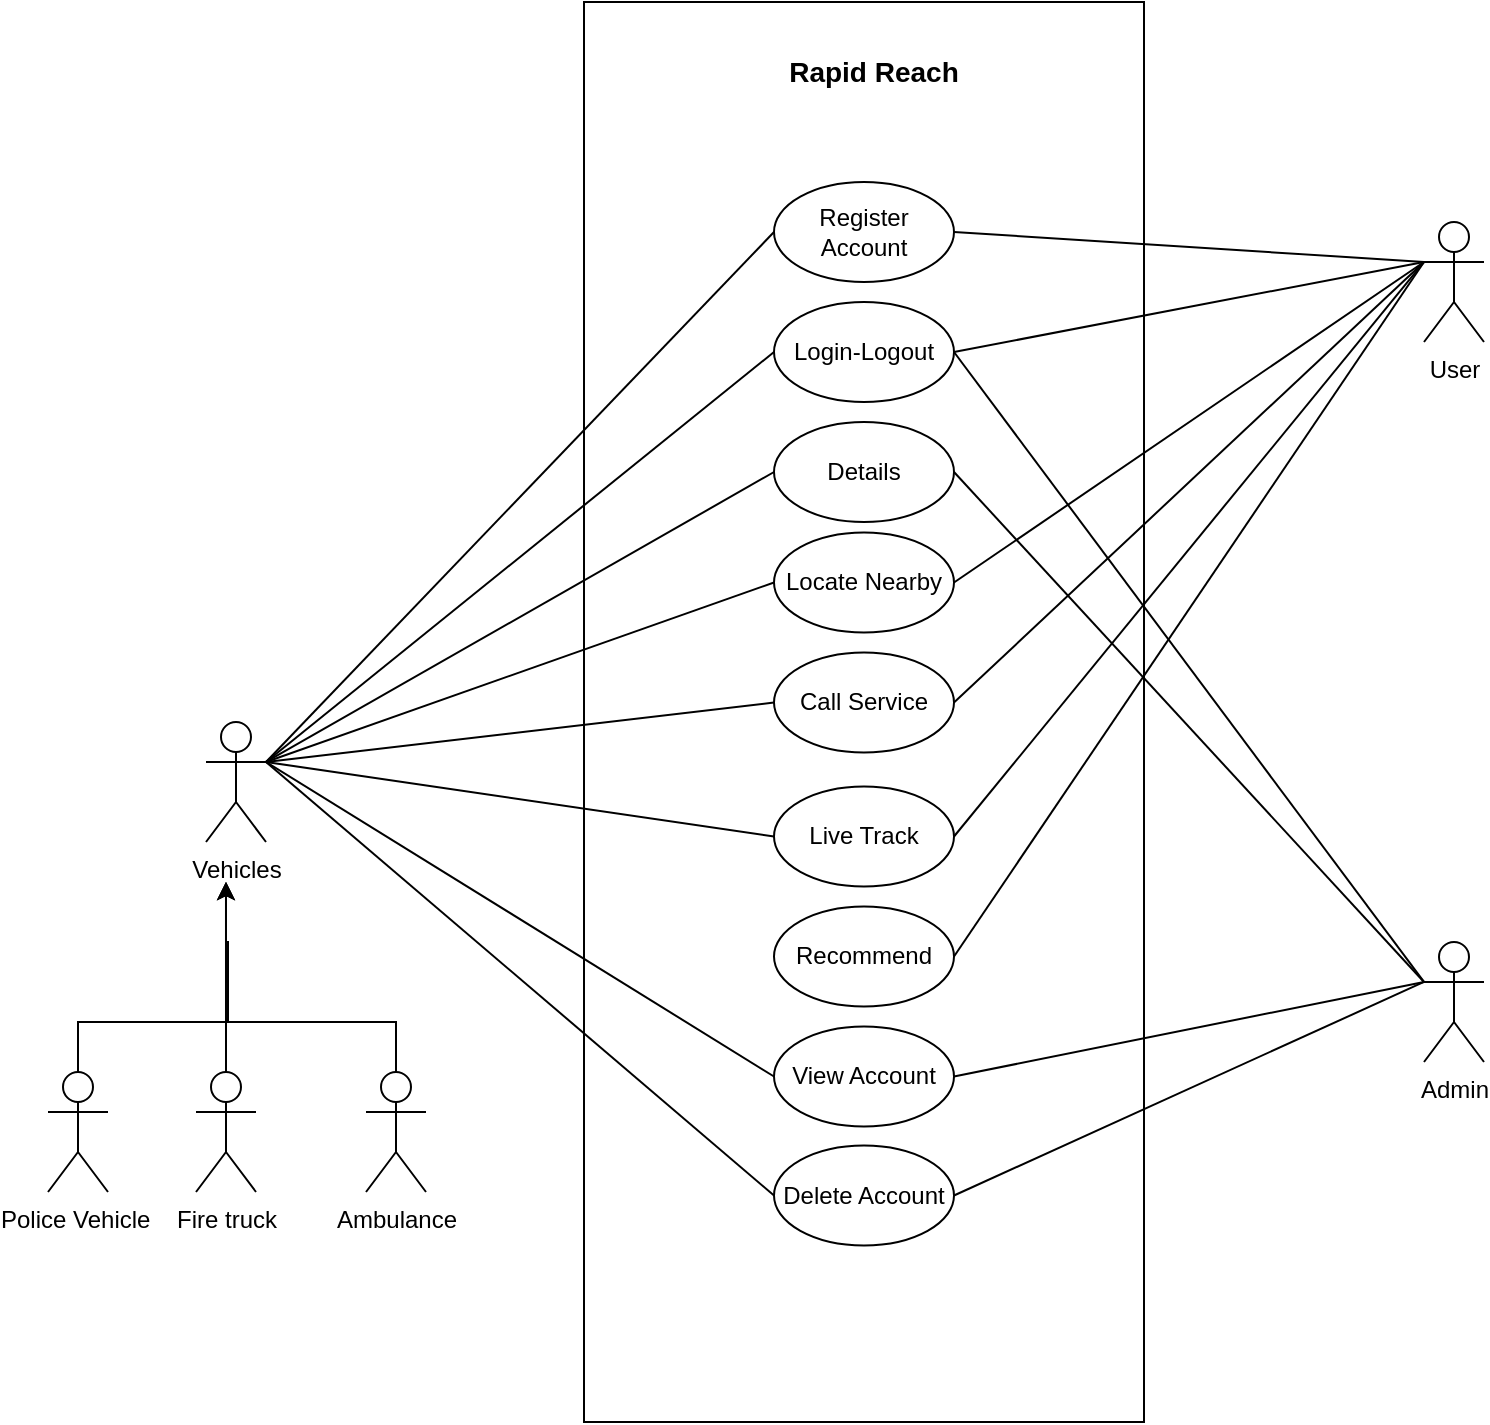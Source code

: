<mxfile version="27.2.0">
  <diagram name="Page-1" id="knrP1FRMyhIRJTOhsAG8">
    <mxGraphModel dx="1042" dy="534" grid="1" gridSize="10" guides="1" tooltips="1" connect="1" arrows="1" fold="1" page="1" pageScale="1" pageWidth="827" pageHeight="1169" math="0" shadow="0">
      <root>
        <mxCell id="0" />
        <mxCell id="1" parent="0" />
        <mxCell id="7wEqkuw75IH8k5fswQXJ-3" value="" style="rounded=0;whiteSpace=wrap;html=1;" parent="1" vertex="1">
          <mxGeometry x="299" y="50" width="280" height="710" as="geometry" />
        </mxCell>
        <mxCell id="7wEqkuw75IH8k5fswQXJ-4" value="Register Account" style="ellipse;whiteSpace=wrap;html=1;" parent="1" vertex="1">
          <mxGeometry x="394" y="140" width="90" height="50" as="geometry" />
        </mxCell>
        <mxCell id="7wEqkuw75IH8k5fswQXJ-5" value="Login-Logout" style="ellipse;whiteSpace=wrap;html=1;" parent="1" vertex="1">
          <mxGeometry x="394" y="200" width="90" height="50" as="geometry" />
        </mxCell>
        <mxCell id="7wEqkuw75IH8k5fswQXJ-6" value="Locate Nearby" style="ellipse;whiteSpace=wrap;html=1;" parent="1" vertex="1">
          <mxGeometry x="394" y="315.25" width="90" height="50" as="geometry" />
        </mxCell>
        <mxCell id="7wEqkuw75IH8k5fswQXJ-7" value="Call Service" style="ellipse;whiteSpace=wrap;html=1;" parent="1" vertex="1">
          <mxGeometry x="394" y="375.25" width="90" height="50" as="geometry" />
        </mxCell>
        <mxCell id="7wEqkuw75IH8k5fswQXJ-8" value="Live Track" style="ellipse;whiteSpace=wrap;html=1;" parent="1" vertex="1">
          <mxGeometry x="394" y="442.25" width="90" height="50" as="geometry" />
        </mxCell>
        <mxCell id="7wEqkuw75IH8k5fswQXJ-9" value="Recommend" style="ellipse;whiteSpace=wrap;html=1;" parent="1" vertex="1">
          <mxGeometry x="394" y="502.25" width="90" height="50" as="geometry" />
        </mxCell>
        <mxCell id="7wEqkuw75IH8k5fswQXJ-10" value="View Account" style="ellipse;whiteSpace=wrap;html=1;" parent="1" vertex="1">
          <mxGeometry x="394" y="562.25" width="90" height="50" as="geometry" />
        </mxCell>
        <mxCell id="7wEqkuw75IH8k5fswQXJ-11" value="Delete Account" style="ellipse;whiteSpace=wrap;html=1;" parent="1" vertex="1">
          <mxGeometry x="394" y="621.75" width="90" height="50" as="geometry" />
        </mxCell>
        <mxCell id="50inLti2EJRgn2HfQ7jm-4" value="&lt;b&gt;&lt;font style=&quot;font-size: 14px;&quot;&gt;Rapid Reach&lt;/font&gt;&lt;/b&gt;" style="text;html=1;align=center;verticalAlign=middle;whiteSpace=wrap;rounded=0;" parent="1" vertex="1">
          <mxGeometry x="379" y="70" width="130" height="30" as="geometry" />
        </mxCell>
        <mxCell id="pPjwGrO4cdEmTRhrG1MS-6" style="edgeStyle=orthogonalEdgeStyle;rounded=0;orthogonalLoop=1;jettySize=auto;html=1;" edge="1" parent="1" source="50inLti2EJRgn2HfQ7jm-10">
          <mxGeometry relative="1" as="geometry">
            <mxPoint x="120" y="490" as="targetPoint" />
            <Array as="points">
              <mxPoint x="205" y="560" />
              <mxPoint x="121" y="560" />
              <mxPoint x="121" y="520" />
              <mxPoint x="120" y="520" />
              <mxPoint x="120" y="500" />
            </Array>
          </mxGeometry>
        </mxCell>
        <mxCell id="50inLti2EJRgn2HfQ7jm-10" value="Ambulance" style="shape=umlActor;verticalLabelPosition=bottom;verticalAlign=top;html=1;outlineConnect=0;" parent="1" vertex="1">
          <mxGeometry x="190" y="585" width="30" height="60" as="geometry" />
        </mxCell>
        <mxCell id="qe3DIYtcyauWk6LwMBc2-10" value="Details" style="ellipse;whiteSpace=wrap;html=1;" parent="1" vertex="1">
          <mxGeometry x="394" y="260" width="90" height="50" as="geometry" />
        </mxCell>
        <mxCell id="qe3DIYtcyauWk6LwMBc2-11" value="Vehicles" style="shape=umlActor;verticalLabelPosition=bottom;verticalAlign=top;html=1;outlineConnect=0;" parent="1" vertex="1">
          <mxGeometry x="110" y="410" width="30" height="60" as="geometry" />
        </mxCell>
        <mxCell id="qe3DIYtcyauWk6LwMBc2-16" value="User" style="shape=umlActor;verticalLabelPosition=bottom;verticalAlign=top;html=1;outlineConnect=0;" parent="1" vertex="1">
          <mxGeometry x="719" y="160" width="30" height="60" as="geometry" />
        </mxCell>
        <mxCell id="qe3DIYtcyauWk6LwMBc2-17" value="Admin" style="shape=umlActor;verticalLabelPosition=bottom;verticalAlign=top;html=1;outlineConnect=0;" parent="1" vertex="1">
          <mxGeometry x="719" y="520" width="30" height="60" as="geometry" />
        </mxCell>
        <mxCell id="qe3DIYtcyauWk6LwMBc2-20" value="" style="endArrow=none;html=1;rounded=0;exitX=1;exitY=0.5;exitDx=0;exitDy=0;entryX=0;entryY=0.333;entryDx=0;entryDy=0;entryPerimeter=0;" parent="1" source="7wEqkuw75IH8k5fswQXJ-4" target="qe3DIYtcyauWk6LwMBc2-16" edge="1">
          <mxGeometry width="50" height="50" relative="1" as="geometry">
            <mxPoint x="629" y="170" as="sourcePoint" />
            <mxPoint x="679" y="120" as="targetPoint" />
          </mxGeometry>
        </mxCell>
        <mxCell id="qe3DIYtcyauWk6LwMBc2-27" value="" style="endArrow=none;html=1;rounded=0;entryX=0;entryY=0.333;entryDx=0;entryDy=0;entryPerimeter=0;exitX=1;exitY=0.5;exitDx=0;exitDy=0;" parent="1" source="7wEqkuw75IH8k5fswQXJ-11" target="qe3DIYtcyauWk6LwMBc2-17" edge="1">
          <mxGeometry width="50" height="50" relative="1" as="geometry">
            <mxPoint x="549" y="399.75" as="sourcePoint" />
            <mxPoint x="744" y="604.75" as="targetPoint" />
          </mxGeometry>
        </mxCell>
        <mxCell id="qe3DIYtcyauWk6LwMBc2-28" value="" style="endArrow=none;html=1;rounded=0;exitX=0;exitY=0.5;exitDx=0;exitDy=0;entryX=1;entryY=0.333;entryDx=0;entryDy=0;entryPerimeter=0;" parent="1" source="7wEqkuw75IH8k5fswQXJ-4" target="qe3DIYtcyauWk6LwMBc2-11" edge="1">
          <mxGeometry width="50" height="50" relative="1" as="geometry">
            <mxPoint x="184" y="397.5" as="sourcePoint" />
            <mxPoint x="239" y="320" as="targetPoint" />
          </mxGeometry>
        </mxCell>
        <mxCell id="qe3DIYtcyauWk6LwMBc2-34" value="" style="endArrow=none;html=1;rounded=0;exitX=0;exitY=0.5;exitDx=0;exitDy=0;entryX=1;entryY=0.333;entryDx=0;entryDy=0;entryPerimeter=0;" parent="1" source="7wEqkuw75IH8k5fswQXJ-5" target="qe3DIYtcyauWk6LwMBc2-11" edge="1">
          <mxGeometry width="50" height="50" relative="1" as="geometry">
            <mxPoint x="294" y="300" as="sourcePoint" />
            <mxPoint x="89" y="515" as="targetPoint" />
          </mxGeometry>
        </mxCell>
        <mxCell id="qe3DIYtcyauWk6LwMBc2-48" value="" style="endArrow=none;html=1;rounded=0;exitX=1;exitY=0.5;exitDx=0;exitDy=0;entryX=0;entryY=0.333;entryDx=0;entryDy=0;entryPerimeter=0;" parent="1" source="7wEqkuw75IH8k5fswQXJ-5" target="qe3DIYtcyauWk6LwMBc2-16" edge="1">
          <mxGeometry width="50" height="50" relative="1" as="geometry">
            <mxPoint x="619" y="210" as="sourcePoint" />
            <mxPoint x="814" y="295" as="targetPoint" />
          </mxGeometry>
        </mxCell>
        <mxCell id="qe3DIYtcyauWk6LwMBc2-54" value="" style="endArrow=none;html=1;rounded=0;exitX=1;exitY=0.5;exitDx=0;exitDy=0;entryX=0;entryY=0.333;entryDx=0;entryDy=0;entryPerimeter=0;" parent="1" source="7wEqkuw75IH8k5fswQXJ-5" target="qe3DIYtcyauWk6LwMBc2-17" edge="1">
          <mxGeometry width="50" height="50" relative="1" as="geometry">
            <mxPoint x="749" y="455" as="sourcePoint" />
            <mxPoint x="944" y="350" as="targetPoint" />
          </mxGeometry>
        </mxCell>
        <mxCell id="qe3DIYtcyauWk6LwMBc2-56" value="" style="endArrow=none;html=1;rounded=0;exitX=1;exitY=0.5;exitDx=0;exitDy=0;entryX=0;entryY=0.333;entryDx=0;entryDy=0;entryPerimeter=0;" parent="1" source="7wEqkuw75IH8k5fswQXJ-6" target="qe3DIYtcyauWk6LwMBc2-16" edge="1">
          <mxGeometry width="50" height="50" relative="1" as="geometry">
            <mxPoint x="749" y="525" as="sourcePoint" />
            <mxPoint x="679" y="120" as="targetPoint" />
          </mxGeometry>
        </mxCell>
        <mxCell id="qe3DIYtcyauWk6LwMBc2-59" value="" style="endArrow=none;html=1;rounded=0;exitX=1;exitY=0.5;exitDx=0;exitDy=0;entryX=0;entryY=0.333;entryDx=0;entryDy=0;entryPerimeter=0;" parent="1" source="7wEqkuw75IH8k5fswQXJ-7" target="qe3DIYtcyauWk6LwMBc2-16" edge="1">
          <mxGeometry width="50" height="50" relative="1" as="geometry">
            <mxPoint x="809" y="485" as="sourcePoint" />
            <mxPoint x="1004" y="380" as="targetPoint" />
          </mxGeometry>
        </mxCell>
        <mxCell id="qe3DIYtcyauWk6LwMBc2-61" value="" style="endArrow=none;html=1;rounded=0;exitX=0;exitY=0.333;exitDx=0;exitDy=0;exitPerimeter=0;entryX=1;entryY=0.5;entryDx=0;entryDy=0;" parent="1" source="qe3DIYtcyauWk6LwMBc2-16" target="7wEqkuw75IH8k5fswQXJ-9" edge="1">
          <mxGeometry width="50" height="50" relative="1" as="geometry">
            <mxPoint x="779" y="525" as="sourcePoint" />
            <mxPoint x="974" y="420" as="targetPoint" />
          </mxGeometry>
        </mxCell>
        <mxCell id="qe3DIYtcyauWk6LwMBc2-70" value="" style="endArrow=none;html=1;rounded=0;exitX=0;exitY=0.5;exitDx=0;exitDy=0;entryX=1;entryY=0.333;entryDx=0;entryDy=0;entryPerimeter=0;" parent="1" source="7wEqkuw75IH8k5fswQXJ-10" target="qe3DIYtcyauWk6LwMBc2-11" edge="1">
          <mxGeometry width="50" height="50" relative="1" as="geometry">
            <mxPoint x="314" y="780" as="sourcePoint" />
            <mxPoint x="189" y="280" as="targetPoint" />
          </mxGeometry>
        </mxCell>
        <mxCell id="qe3DIYtcyauWk6LwMBc2-71" value="" style="endArrow=none;html=1;rounded=0;exitX=0;exitY=0.5;exitDx=0;exitDy=0;entryX=1;entryY=0.333;entryDx=0;entryDy=0;entryPerimeter=0;" parent="1" source="7wEqkuw75IH8k5fswQXJ-11" target="qe3DIYtcyauWk6LwMBc2-11" edge="1">
          <mxGeometry width="50" height="50" relative="1" as="geometry">
            <mxPoint x="454" y="770" as="sourcePoint" />
            <mxPoint x="189" y="280" as="targetPoint" />
          </mxGeometry>
        </mxCell>
        <mxCell id="qe3DIYtcyauWk6LwMBc2-73" value="" style="endArrow=none;html=1;rounded=0;exitX=1;exitY=0.5;exitDx=0;exitDy=0;entryX=0;entryY=0.333;entryDx=0;entryDy=0;entryPerimeter=0;" parent="1" source="7wEqkuw75IH8k5fswQXJ-10" target="qe3DIYtcyauWk6LwMBc2-17" edge="1">
          <mxGeometry width="50" height="50" relative="1" as="geometry">
            <mxPoint x="439" y="670" as="sourcePoint" />
            <mxPoint x="634" y="1070" as="targetPoint" />
          </mxGeometry>
        </mxCell>
        <mxCell id="fsYnOv0Tyk64vYEKMaIF-15" value="" style="endArrow=none;html=1;rounded=0;exitX=0;exitY=0.5;exitDx=0;exitDy=0;entryX=1;entryY=0.333;entryDx=0;entryDy=0;entryPerimeter=0;" parent="1" source="qe3DIYtcyauWk6LwMBc2-10" target="qe3DIYtcyauWk6LwMBc2-11" edge="1">
          <mxGeometry width="50" height="50" relative="1" as="geometry">
            <mxPoint x="384" y="510" as="sourcePoint" />
            <mxPoint x="99" y="400" as="targetPoint" />
          </mxGeometry>
        </mxCell>
        <mxCell id="fsYnOv0Tyk64vYEKMaIF-17" value="" style="endArrow=none;html=1;rounded=0;exitX=0;exitY=0.5;exitDx=0;exitDy=0;entryX=1;entryY=0.333;entryDx=0;entryDy=0;entryPerimeter=0;" parent="1" source="7wEqkuw75IH8k5fswQXJ-7" target="qe3DIYtcyauWk6LwMBc2-11" edge="1">
          <mxGeometry width="50" height="50" relative="1" as="geometry">
            <mxPoint x="394" y="510" as="sourcePoint" />
            <mxPoint x="109" y="400" as="targetPoint" />
          </mxGeometry>
        </mxCell>
        <mxCell id="fsYnOv0Tyk64vYEKMaIF-21" value="" style="endArrow=none;html=1;rounded=0;exitX=0;exitY=0.333;exitDx=0;exitDy=0;exitPerimeter=0;entryX=1;entryY=0.5;entryDx=0;entryDy=0;" parent="1" source="qe3DIYtcyauWk6LwMBc2-16" target="7wEqkuw75IH8k5fswQXJ-8" edge="1">
          <mxGeometry width="50" height="50" relative="1" as="geometry">
            <mxPoint x="884" y="330" as="sourcePoint" />
            <mxPoint x="649" y="590" as="targetPoint" />
          </mxGeometry>
        </mxCell>
        <mxCell id="fsYnOv0Tyk64vYEKMaIF-23" value="" style="endArrow=none;html=1;rounded=0;exitX=0;exitY=0.333;exitDx=0;exitDy=0;entryX=1;entryY=0.5;entryDx=0;entryDy=0;exitPerimeter=0;" parent="1" source="qe3DIYtcyauWk6LwMBc2-17" target="qe3DIYtcyauWk6LwMBc2-10" edge="1">
          <mxGeometry width="50" height="50" relative="1" as="geometry">
            <mxPoint x="659" y="480" as="sourcePoint" />
            <mxPoint x="874" y="775" as="targetPoint" />
          </mxGeometry>
        </mxCell>
        <mxCell id="pPjwGrO4cdEmTRhrG1MS-3" style="edgeStyle=orthogonalEdgeStyle;rounded=0;orthogonalLoop=1;jettySize=auto;html=1;" edge="1" parent="1" source="fsYnOv0Tyk64vYEKMaIF-32">
          <mxGeometry relative="1" as="geometry">
            <mxPoint x="120" y="490" as="targetPoint" />
            <Array as="points">
              <mxPoint x="46" y="560" />
              <mxPoint x="121" y="560" />
              <mxPoint x="121" y="540" />
              <mxPoint x="120" y="540" />
            </Array>
          </mxGeometry>
        </mxCell>
        <mxCell id="fsYnOv0Tyk64vYEKMaIF-32" value="Police Vehicle&amp;nbsp;" style="shape=umlActor;verticalLabelPosition=bottom;verticalAlign=top;html=1;outlineConnect=0;" parent="1" vertex="1">
          <mxGeometry x="31" y="585" width="30" height="60" as="geometry" />
        </mxCell>
        <mxCell id="fsYnOv0Tyk64vYEKMaIF-33" value="&lt;div&gt;Fire truck&lt;/div&gt;" style="shape=umlActor;verticalLabelPosition=bottom;verticalAlign=top;html=1;outlineConnect=0;" parent="1" vertex="1">
          <mxGeometry x="105" y="585" width="30" height="60" as="geometry" />
        </mxCell>
        <mxCell id="fsYnOv0Tyk64vYEKMaIF-40" value="" style="endArrow=none;html=1;rounded=0;exitX=1;exitY=0.333;exitDx=0;exitDy=0;exitPerimeter=0;entryX=0;entryY=0.5;entryDx=0;entryDy=0;" parent="1" source="qe3DIYtcyauWk6LwMBc2-11" target="7wEqkuw75IH8k5fswQXJ-6" edge="1">
          <mxGeometry width="50" height="50" relative="1" as="geometry">
            <mxPoint x="741" y="415" as="sourcePoint" />
            <mxPoint x="1026" y="350" as="targetPoint" />
          </mxGeometry>
        </mxCell>
        <mxCell id="fsYnOv0Tyk64vYEKMaIF-44" value="" style="endArrow=none;html=1;rounded=0;exitX=0;exitY=0.5;exitDx=0;exitDy=0;entryX=1;entryY=0.333;entryDx=0;entryDy=0;entryPerimeter=0;" parent="1" source="7wEqkuw75IH8k5fswQXJ-8" target="qe3DIYtcyauWk6LwMBc2-11" edge="1">
          <mxGeometry width="50" height="50" relative="1" as="geometry">
            <mxPoint x="1016" y="430" as="sourcePoint" />
            <mxPoint x="781" y="770" as="targetPoint" />
          </mxGeometry>
        </mxCell>
        <mxCell id="pPjwGrO4cdEmTRhrG1MS-5" style="edgeStyle=orthogonalEdgeStyle;rounded=0;orthogonalLoop=1;jettySize=auto;html=1;entryX=0.333;entryY=1.333;entryDx=0;entryDy=0;entryPerimeter=0;" edge="1" parent="1" source="fsYnOv0Tyk64vYEKMaIF-33" target="qe3DIYtcyauWk6LwMBc2-11">
          <mxGeometry relative="1" as="geometry">
            <Array as="points">
              <mxPoint x="120" y="560" />
              <mxPoint x="120" y="560" />
            </Array>
          </mxGeometry>
        </mxCell>
      </root>
    </mxGraphModel>
  </diagram>
</mxfile>
